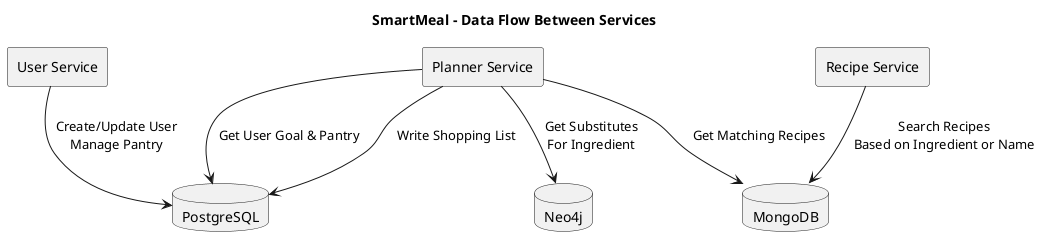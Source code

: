 @startuml
title SmartMeal - Data Flow Between Services

rectangle "User Service" as US
rectangle "Recipe Service" as RS
rectangle "Planner Service" as PS

database "PostgreSQL" as PG
database "MongoDB" as MG
database "Neo4j" as NEO

US --> PG : Create/Update User\nManage Pantry
RS --> MG : Search Recipes\nBased on Ingredient or Name
PS --> PG : Get User Goal & Pantry
PS --> MG : Get Matching Recipes
PS --> NEO : Get Substitutes\nFor Ingredient
PS --> PG : Write Shopping List

@enduml
